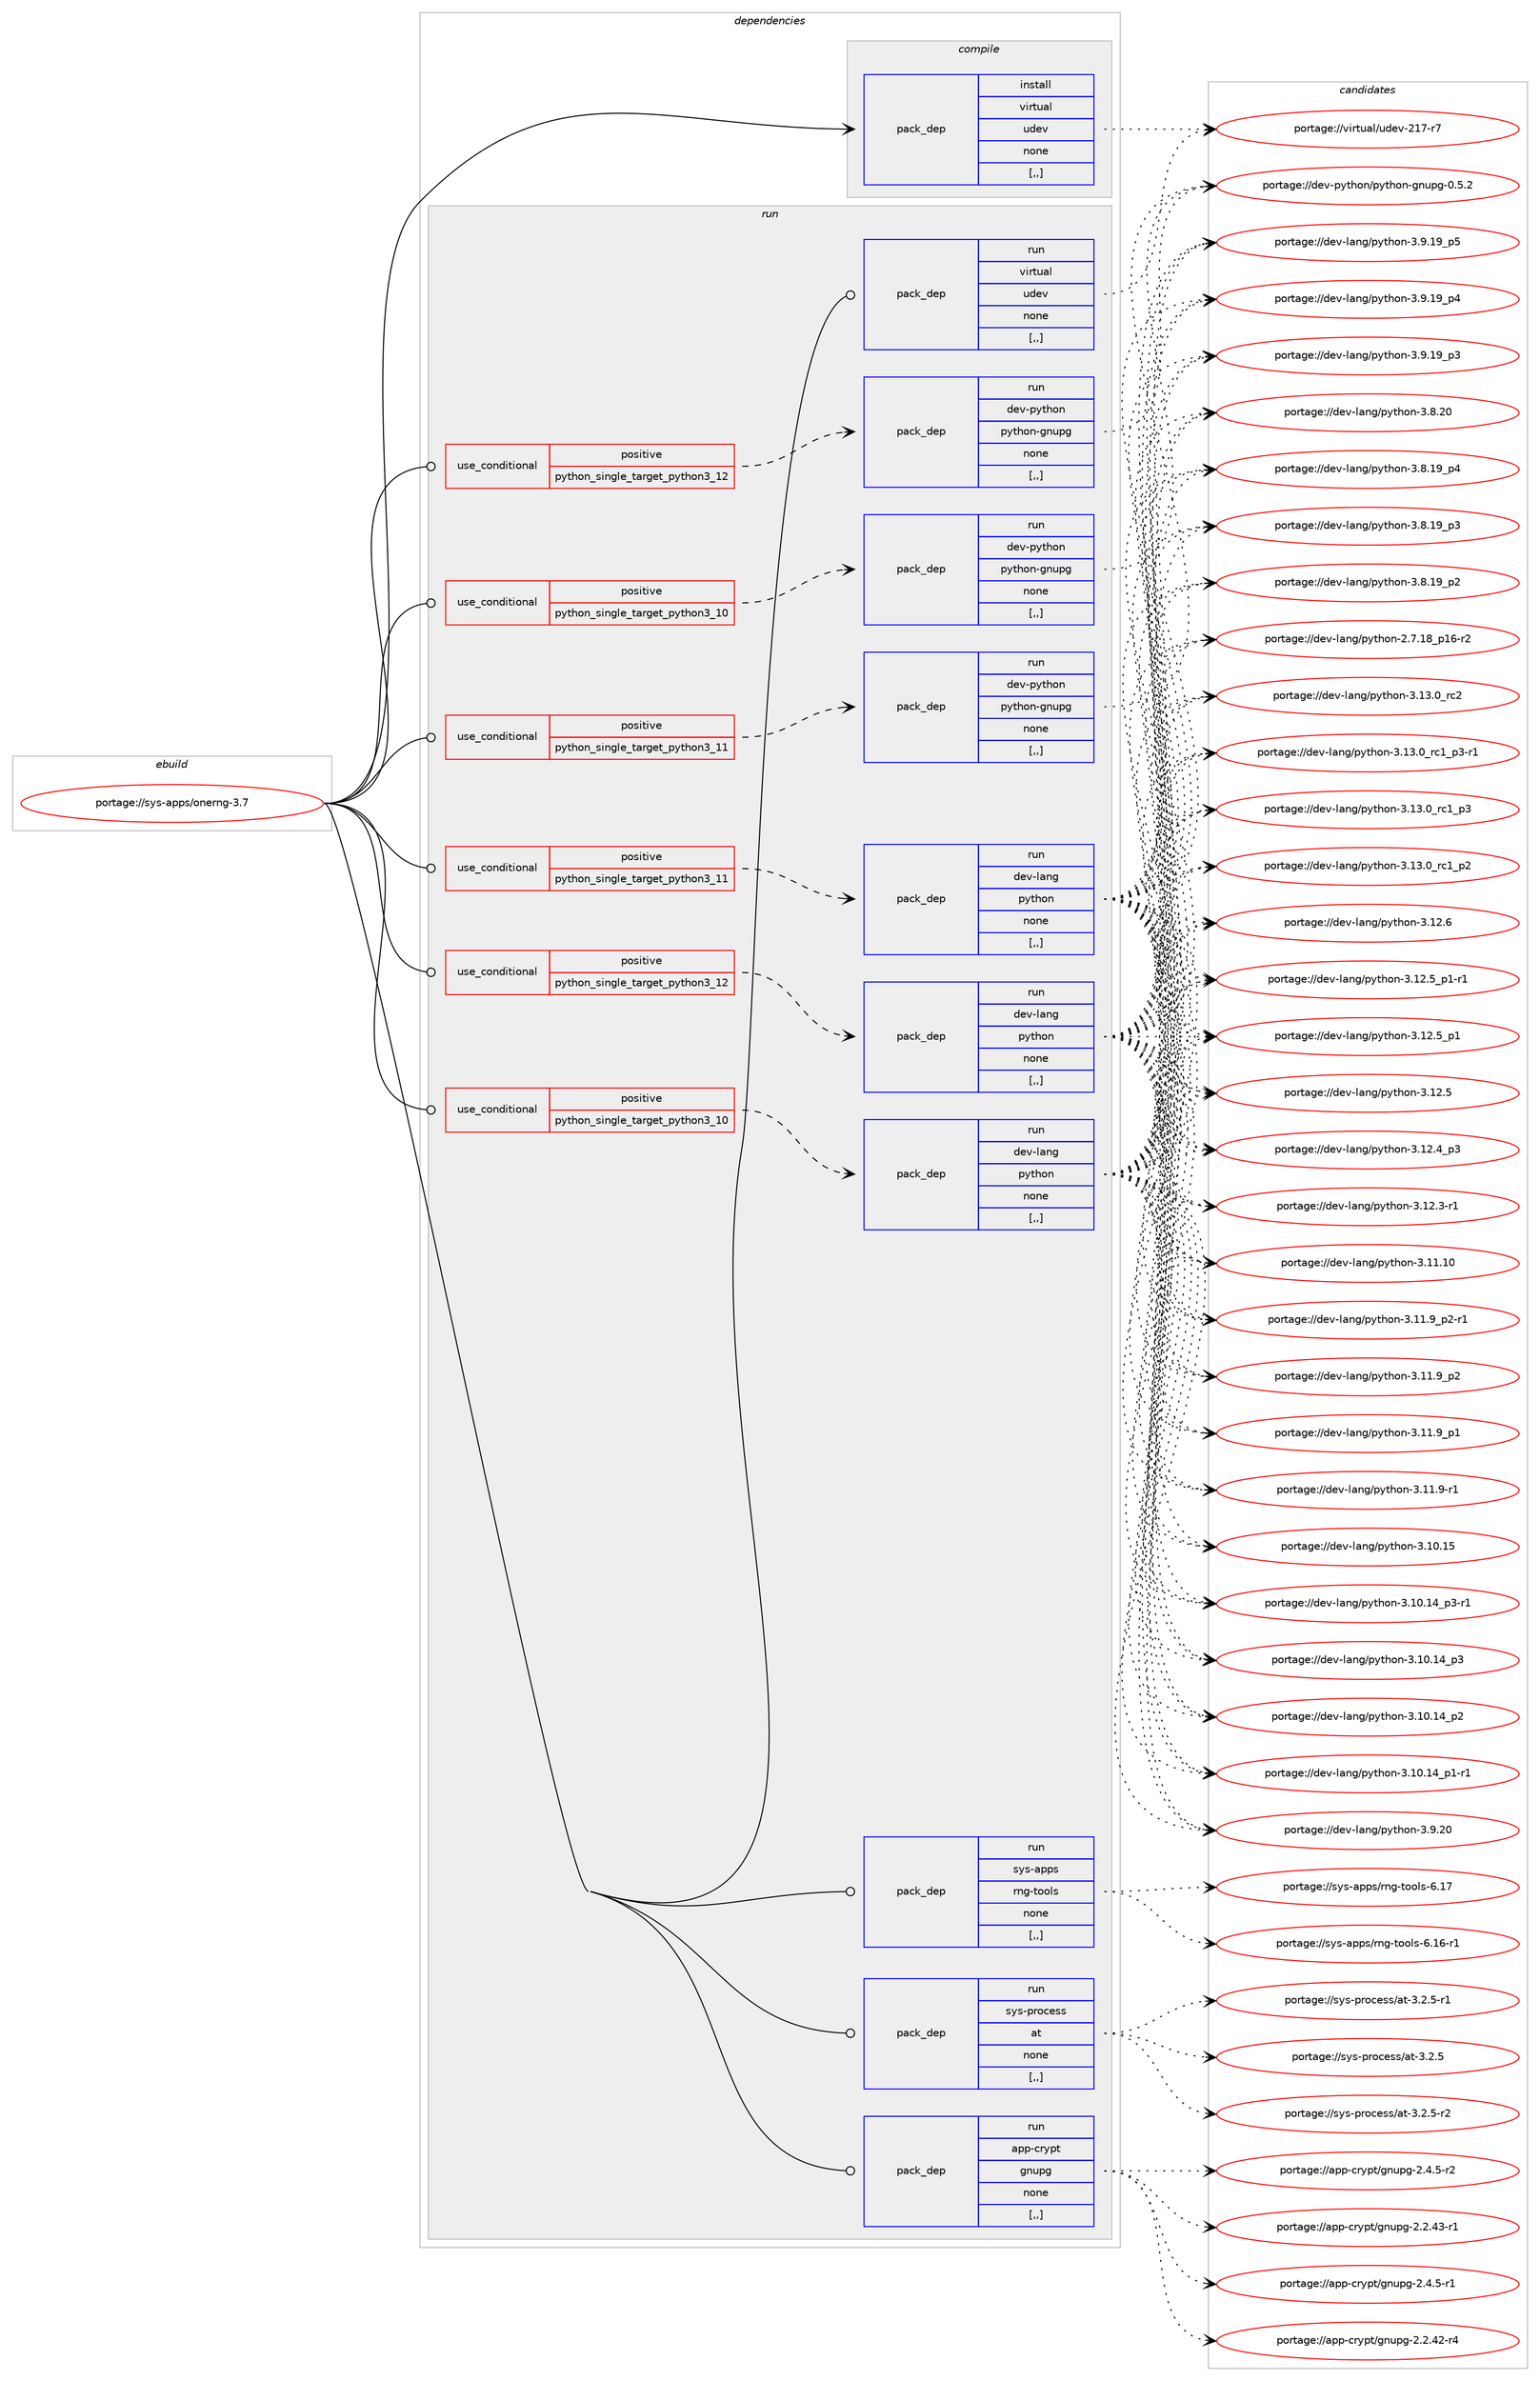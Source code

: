 digraph prolog {

# *************
# Graph options
# *************

newrank=true;
concentrate=true;
compound=true;
graph [rankdir=LR,fontname=Helvetica,fontsize=10,ranksep=1.5];#, ranksep=2.5, nodesep=0.2];
edge  [arrowhead=vee];
node  [fontname=Helvetica,fontsize=10];

# **********
# The ebuild
# **********

subgraph cluster_leftcol {
color=gray;
label=<<i>ebuild</i>>;
id [label="portage://sys-apps/onerng-3.7", color=red, width=4, href="../sys-apps/onerng-3.7.svg"];
}

# ****************
# The dependencies
# ****************

subgraph cluster_midcol {
color=gray;
label=<<i>dependencies</i>>;
subgraph cluster_compile {
fillcolor="#eeeeee";
style=filled;
label=<<i>compile</i>>;
subgraph pack679364 {
dependency931146 [label=<<TABLE BORDER="0" CELLBORDER="1" CELLSPACING="0" CELLPADDING="4" WIDTH="220"><TR><TD ROWSPAN="6" CELLPADDING="30">pack_dep</TD></TR><TR><TD WIDTH="110">install</TD></TR><TR><TD>virtual</TD></TR><TR><TD>udev</TD></TR><TR><TD>none</TD></TR><TR><TD>[,,]</TD></TR></TABLE>>, shape=none, color=blue];
}
id:e -> dependency931146:w [weight=20,style="solid",arrowhead="vee"];
}
subgraph cluster_compileandrun {
fillcolor="#eeeeee";
style=filled;
label=<<i>compile and run</i>>;
}
subgraph cluster_run {
fillcolor="#eeeeee";
style=filled;
label=<<i>run</i>>;
subgraph cond245117 {
dependency931147 [label=<<TABLE BORDER="0" CELLBORDER="1" CELLSPACING="0" CELLPADDING="4"><TR><TD ROWSPAN="3" CELLPADDING="10">use_conditional</TD></TR><TR><TD>positive</TD></TR><TR><TD>python_single_target_python3_10</TD></TR></TABLE>>, shape=none, color=red];
subgraph pack679365 {
dependency931148 [label=<<TABLE BORDER="0" CELLBORDER="1" CELLSPACING="0" CELLPADDING="4" WIDTH="220"><TR><TD ROWSPAN="6" CELLPADDING="30">pack_dep</TD></TR><TR><TD WIDTH="110">run</TD></TR><TR><TD>dev-lang</TD></TR><TR><TD>python</TD></TR><TR><TD>none</TD></TR><TR><TD>[,,]</TD></TR></TABLE>>, shape=none, color=blue];
}
dependency931147:e -> dependency931148:w [weight=20,style="dashed",arrowhead="vee"];
}
id:e -> dependency931147:w [weight=20,style="solid",arrowhead="odot"];
subgraph cond245118 {
dependency931149 [label=<<TABLE BORDER="0" CELLBORDER="1" CELLSPACING="0" CELLPADDING="4"><TR><TD ROWSPAN="3" CELLPADDING="10">use_conditional</TD></TR><TR><TD>positive</TD></TR><TR><TD>python_single_target_python3_10</TD></TR></TABLE>>, shape=none, color=red];
subgraph pack679366 {
dependency931150 [label=<<TABLE BORDER="0" CELLBORDER="1" CELLSPACING="0" CELLPADDING="4" WIDTH="220"><TR><TD ROWSPAN="6" CELLPADDING="30">pack_dep</TD></TR><TR><TD WIDTH="110">run</TD></TR><TR><TD>dev-python</TD></TR><TR><TD>python-gnupg</TD></TR><TR><TD>none</TD></TR><TR><TD>[,,]</TD></TR></TABLE>>, shape=none, color=blue];
}
dependency931149:e -> dependency931150:w [weight=20,style="dashed",arrowhead="vee"];
}
id:e -> dependency931149:w [weight=20,style="solid",arrowhead="odot"];
subgraph cond245119 {
dependency931151 [label=<<TABLE BORDER="0" CELLBORDER="1" CELLSPACING="0" CELLPADDING="4"><TR><TD ROWSPAN="3" CELLPADDING="10">use_conditional</TD></TR><TR><TD>positive</TD></TR><TR><TD>python_single_target_python3_11</TD></TR></TABLE>>, shape=none, color=red];
subgraph pack679367 {
dependency931152 [label=<<TABLE BORDER="0" CELLBORDER="1" CELLSPACING="0" CELLPADDING="4" WIDTH="220"><TR><TD ROWSPAN="6" CELLPADDING="30">pack_dep</TD></TR><TR><TD WIDTH="110">run</TD></TR><TR><TD>dev-lang</TD></TR><TR><TD>python</TD></TR><TR><TD>none</TD></TR><TR><TD>[,,]</TD></TR></TABLE>>, shape=none, color=blue];
}
dependency931151:e -> dependency931152:w [weight=20,style="dashed",arrowhead="vee"];
}
id:e -> dependency931151:w [weight=20,style="solid",arrowhead="odot"];
subgraph cond245120 {
dependency931153 [label=<<TABLE BORDER="0" CELLBORDER="1" CELLSPACING="0" CELLPADDING="4"><TR><TD ROWSPAN="3" CELLPADDING="10">use_conditional</TD></TR><TR><TD>positive</TD></TR><TR><TD>python_single_target_python3_11</TD></TR></TABLE>>, shape=none, color=red];
subgraph pack679368 {
dependency931154 [label=<<TABLE BORDER="0" CELLBORDER="1" CELLSPACING="0" CELLPADDING="4" WIDTH="220"><TR><TD ROWSPAN="6" CELLPADDING="30">pack_dep</TD></TR><TR><TD WIDTH="110">run</TD></TR><TR><TD>dev-python</TD></TR><TR><TD>python-gnupg</TD></TR><TR><TD>none</TD></TR><TR><TD>[,,]</TD></TR></TABLE>>, shape=none, color=blue];
}
dependency931153:e -> dependency931154:w [weight=20,style="dashed",arrowhead="vee"];
}
id:e -> dependency931153:w [weight=20,style="solid",arrowhead="odot"];
subgraph cond245121 {
dependency931155 [label=<<TABLE BORDER="0" CELLBORDER="1" CELLSPACING="0" CELLPADDING="4"><TR><TD ROWSPAN="3" CELLPADDING="10">use_conditional</TD></TR><TR><TD>positive</TD></TR><TR><TD>python_single_target_python3_12</TD></TR></TABLE>>, shape=none, color=red];
subgraph pack679369 {
dependency931156 [label=<<TABLE BORDER="0" CELLBORDER="1" CELLSPACING="0" CELLPADDING="4" WIDTH="220"><TR><TD ROWSPAN="6" CELLPADDING="30">pack_dep</TD></TR><TR><TD WIDTH="110">run</TD></TR><TR><TD>dev-lang</TD></TR><TR><TD>python</TD></TR><TR><TD>none</TD></TR><TR><TD>[,,]</TD></TR></TABLE>>, shape=none, color=blue];
}
dependency931155:e -> dependency931156:w [weight=20,style="dashed",arrowhead="vee"];
}
id:e -> dependency931155:w [weight=20,style="solid",arrowhead="odot"];
subgraph cond245122 {
dependency931157 [label=<<TABLE BORDER="0" CELLBORDER="1" CELLSPACING="0" CELLPADDING="4"><TR><TD ROWSPAN="3" CELLPADDING="10">use_conditional</TD></TR><TR><TD>positive</TD></TR><TR><TD>python_single_target_python3_12</TD></TR></TABLE>>, shape=none, color=red];
subgraph pack679370 {
dependency931158 [label=<<TABLE BORDER="0" CELLBORDER="1" CELLSPACING="0" CELLPADDING="4" WIDTH="220"><TR><TD ROWSPAN="6" CELLPADDING="30">pack_dep</TD></TR><TR><TD WIDTH="110">run</TD></TR><TR><TD>dev-python</TD></TR><TR><TD>python-gnupg</TD></TR><TR><TD>none</TD></TR><TR><TD>[,,]</TD></TR></TABLE>>, shape=none, color=blue];
}
dependency931157:e -> dependency931158:w [weight=20,style="dashed",arrowhead="vee"];
}
id:e -> dependency931157:w [weight=20,style="solid",arrowhead="odot"];
subgraph pack679371 {
dependency931159 [label=<<TABLE BORDER="0" CELLBORDER="1" CELLSPACING="0" CELLPADDING="4" WIDTH="220"><TR><TD ROWSPAN="6" CELLPADDING="30">pack_dep</TD></TR><TR><TD WIDTH="110">run</TD></TR><TR><TD>app-crypt</TD></TR><TR><TD>gnupg</TD></TR><TR><TD>none</TD></TR><TR><TD>[,,]</TD></TR></TABLE>>, shape=none, color=blue];
}
id:e -> dependency931159:w [weight=20,style="solid",arrowhead="odot"];
subgraph pack679372 {
dependency931160 [label=<<TABLE BORDER="0" CELLBORDER="1" CELLSPACING="0" CELLPADDING="4" WIDTH="220"><TR><TD ROWSPAN="6" CELLPADDING="30">pack_dep</TD></TR><TR><TD WIDTH="110">run</TD></TR><TR><TD>sys-apps</TD></TR><TR><TD>rng-tools</TD></TR><TR><TD>none</TD></TR><TR><TD>[,,]</TD></TR></TABLE>>, shape=none, color=blue];
}
id:e -> dependency931160:w [weight=20,style="solid",arrowhead="odot"];
subgraph pack679373 {
dependency931161 [label=<<TABLE BORDER="0" CELLBORDER="1" CELLSPACING="0" CELLPADDING="4" WIDTH="220"><TR><TD ROWSPAN="6" CELLPADDING="30">pack_dep</TD></TR><TR><TD WIDTH="110">run</TD></TR><TR><TD>sys-process</TD></TR><TR><TD>at</TD></TR><TR><TD>none</TD></TR><TR><TD>[,,]</TD></TR></TABLE>>, shape=none, color=blue];
}
id:e -> dependency931161:w [weight=20,style="solid",arrowhead="odot"];
subgraph pack679374 {
dependency931162 [label=<<TABLE BORDER="0" CELLBORDER="1" CELLSPACING="0" CELLPADDING="4" WIDTH="220"><TR><TD ROWSPAN="6" CELLPADDING="30">pack_dep</TD></TR><TR><TD WIDTH="110">run</TD></TR><TR><TD>virtual</TD></TR><TR><TD>udev</TD></TR><TR><TD>none</TD></TR><TR><TD>[,,]</TD></TR></TABLE>>, shape=none, color=blue];
}
id:e -> dependency931162:w [weight=20,style="solid",arrowhead="odot"];
}
}

# **************
# The candidates
# **************

subgraph cluster_choices {
rank=same;
color=gray;
label=<<i>candidates</i>>;

subgraph choice679364 {
color=black;
nodesep=1;
choice1181051141161179710847117100101118455049554511455 [label="portage://virtual/udev-217-r7", color=red, width=4,href="../virtual/udev-217-r7.svg"];
dependency931146:e -> choice1181051141161179710847117100101118455049554511455:w [style=dotted,weight="100"];
}
subgraph choice679365 {
color=black;
nodesep=1;
choice10010111845108971101034711212111610411111045514649514648951149950 [label="portage://dev-lang/python-3.13.0_rc2", color=red, width=4,href="../dev-lang/python-3.13.0_rc2.svg"];
choice1001011184510897110103471121211161041111104551464951464895114994995112514511449 [label="portage://dev-lang/python-3.13.0_rc1_p3-r1", color=red, width=4,href="../dev-lang/python-3.13.0_rc1_p3-r1.svg"];
choice100101118451089711010347112121116104111110455146495146489511499499511251 [label="portage://dev-lang/python-3.13.0_rc1_p3", color=red, width=4,href="../dev-lang/python-3.13.0_rc1_p3.svg"];
choice100101118451089711010347112121116104111110455146495146489511499499511250 [label="portage://dev-lang/python-3.13.0_rc1_p2", color=red, width=4,href="../dev-lang/python-3.13.0_rc1_p2.svg"];
choice10010111845108971101034711212111610411111045514649504654 [label="portage://dev-lang/python-3.12.6", color=red, width=4,href="../dev-lang/python-3.12.6.svg"];
choice1001011184510897110103471121211161041111104551464950465395112494511449 [label="portage://dev-lang/python-3.12.5_p1-r1", color=red, width=4,href="../dev-lang/python-3.12.5_p1-r1.svg"];
choice100101118451089711010347112121116104111110455146495046539511249 [label="portage://dev-lang/python-3.12.5_p1", color=red, width=4,href="../dev-lang/python-3.12.5_p1.svg"];
choice10010111845108971101034711212111610411111045514649504653 [label="portage://dev-lang/python-3.12.5", color=red, width=4,href="../dev-lang/python-3.12.5.svg"];
choice100101118451089711010347112121116104111110455146495046529511251 [label="portage://dev-lang/python-3.12.4_p3", color=red, width=4,href="../dev-lang/python-3.12.4_p3.svg"];
choice100101118451089711010347112121116104111110455146495046514511449 [label="portage://dev-lang/python-3.12.3-r1", color=red, width=4,href="../dev-lang/python-3.12.3-r1.svg"];
choice1001011184510897110103471121211161041111104551464949464948 [label="portage://dev-lang/python-3.11.10", color=red, width=4,href="../dev-lang/python-3.11.10.svg"];
choice1001011184510897110103471121211161041111104551464949465795112504511449 [label="portage://dev-lang/python-3.11.9_p2-r1", color=red, width=4,href="../dev-lang/python-3.11.9_p2-r1.svg"];
choice100101118451089711010347112121116104111110455146494946579511250 [label="portage://dev-lang/python-3.11.9_p2", color=red, width=4,href="../dev-lang/python-3.11.9_p2.svg"];
choice100101118451089711010347112121116104111110455146494946579511249 [label="portage://dev-lang/python-3.11.9_p1", color=red, width=4,href="../dev-lang/python-3.11.9_p1.svg"];
choice100101118451089711010347112121116104111110455146494946574511449 [label="portage://dev-lang/python-3.11.9-r1", color=red, width=4,href="../dev-lang/python-3.11.9-r1.svg"];
choice1001011184510897110103471121211161041111104551464948464953 [label="portage://dev-lang/python-3.10.15", color=red, width=4,href="../dev-lang/python-3.10.15.svg"];
choice100101118451089711010347112121116104111110455146494846495295112514511449 [label="portage://dev-lang/python-3.10.14_p3-r1", color=red, width=4,href="../dev-lang/python-3.10.14_p3-r1.svg"];
choice10010111845108971101034711212111610411111045514649484649529511251 [label="portage://dev-lang/python-3.10.14_p3", color=red, width=4,href="../dev-lang/python-3.10.14_p3.svg"];
choice10010111845108971101034711212111610411111045514649484649529511250 [label="portage://dev-lang/python-3.10.14_p2", color=red, width=4,href="../dev-lang/python-3.10.14_p2.svg"];
choice100101118451089711010347112121116104111110455146494846495295112494511449 [label="portage://dev-lang/python-3.10.14_p1-r1", color=red, width=4,href="../dev-lang/python-3.10.14_p1-r1.svg"];
choice10010111845108971101034711212111610411111045514657465048 [label="portage://dev-lang/python-3.9.20", color=red, width=4,href="../dev-lang/python-3.9.20.svg"];
choice100101118451089711010347112121116104111110455146574649579511253 [label="portage://dev-lang/python-3.9.19_p5", color=red, width=4,href="../dev-lang/python-3.9.19_p5.svg"];
choice100101118451089711010347112121116104111110455146574649579511252 [label="portage://dev-lang/python-3.9.19_p4", color=red, width=4,href="../dev-lang/python-3.9.19_p4.svg"];
choice100101118451089711010347112121116104111110455146574649579511251 [label="portage://dev-lang/python-3.9.19_p3", color=red, width=4,href="../dev-lang/python-3.9.19_p3.svg"];
choice10010111845108971101034711212111610411111045514656465048 [label="portage://dev-lang/python-3.8.20", color=red, width=4,href="../dev-lang/python-3.8.20.svg"];
choice100101118451089711010347112121116104111110455146564649579511252 [label="portage://dev-lang/python-3.8.19_p4", color=red, width=4,href="../dev-lang/python-3.8.19_p4.svg"];
choice100101118451089711010347112121116104111110455146564649579511251 [label="portage://dev-lang/python-3.8.19_p3", color=red, width=4,href="../dev-lang/python-3.8.19_p3.svg"];
choice100101118451089711010347112121116104111110455146564649579511250 [label="portage://dev-lang/python-3.8.19_p2", color=red, width=4,href="../dev-lang/python-3.8.19_p2.svg"];
choice100101118451089711010347112121116104111110455046554649569511249544511450 [label="portage://dev-lang/python-2.7.18_p16-r2", color=red, width=4,href="../dev-lang/python-2.7.18_p16-r2.svg"];
dependency931148:e -> choice10010111845108971101034711212111610411111045514649514648951149950:w [style=dotted,weight="100"];
dependency931148:e -> choice1001011184510897110103471121211161041111104551464951464895114994995112514511449:w [style=dotted,weight="100"];
dependency931148:e -> choice100101118451089711010347112121116104111110455146495146489511499499511251:w [style=dotted,weight="100"];
dependency931148:e -> choice100101118451089711010347112121116104111110455146495146489511499499511250:w [style=dotted,weight="100"];
dependency931148:e -> choice10010111845108971101034711212111610411111045514649504654:w [style=dotted,weight="100"];
dependency931148:e -> choice1001011184510897110103471121211161041111104551464950465395112494511449:w [style=dotted,weight="100"];
dependency931148:e -> choice100101118451089711010347112121116104111110455146495046539511249:w [style=dotted,weight="100"];
dependency931148:e -> choice10010111845108971101034711212111610411111045514649504653:w [style=dotted,weight="100"];
dependency931148:e -> choice100101118451089711010347112121116104111110455146495046529511251:w [style=dotted,weight="100"];
dependency931148:e -> choice100101118451089711010347112121116104111110455146495046514511449:w [style=dotted,weight="100"];
dependency931148:e -> choice1001011184510897110103471121211161041111104551464949464948:w [style=dotted,weight="100"];
dependency931148:e -> choice1001011184510897110103471121211161041111104551464949465795112504511449:w [style=dotted,weight="100"];
dependency931148:e -> choice100101118451089711010347112121116104111110455146494946579511250:w [style=dotted,weight="100"];
dependency931148:e -> choice100101118451089711010347112121116104111110455146494946579511249:w [style=dotted,weight="100"];
dependency931148:e -> choice100101118451089711010347112121116104111110455146494946574511449:w [style=dotted,weight="100"];
dependency931148:e -> choice1001011184510897110103471121211161041111104551464948464953:w [style=dotted,weight="100"];
dependency931148:e -> choice100101118451089711010347112121116104111110455146494846495295112514511449:w [style=dotted,weight="100"];
dependency931148:e -> choice10010111845108971101034711212111610411111045514649484649529511251:w [style=dotted,weight="100"];
dependency931148:e -> choice10010111845108971101034711212111610411111045514649484649529511250:w [style=dotted,weight="100"];
dependency931148:e -> choice100101118451089711010347112121116104111110455146494846495295112494511449:w [style=dotted,weight="100"];
dependency931148:e -> choice10010111845108971101034711212111610411111045514657465048:w [style=dotted,weight="100"];
dependency931148:e -> choice100101118451089711010347112121116104111110455146574649579511253:w [style=dotted,weight="100"];
dependency931148:e -> choice100101118451089711010347112121116104111110455146574649579511252:w [style=dotted,weight="100"];
dependency931148:e -> choice100101118451089711010347112121116104111110455146574649579511251:w [style=dotted,weight="100"];
dependency931148:e -> choice10010111845108971101034711212111610411111045514656465048:w [style=dotted,weight="100"];
dependency931148:e -> choice100101118451089711010347112121116104111110455146564649579511252:w [style=dotted,weight="100"];
dependency931148:e -> choice100101118451089711010347112121116104111110455146564649579511251:w [style=dotted,weight="100"];
dependency931148:e -> choice100101118451089711010347112121116104111110455146564649579511250:w [style=dotted,weight="100"];
dependency931148:e -> choice100101118451089711010347112121116104111110455046554649569511249544511450:w [style=dotted,weight="100"];
}
subgraph choice679366 {
color=black;
nodesep=1;
choice100101118451121211161041111104711212111610411111045103110117112103454846534650 [label="portage://dev-python/python-gnupg-0.5.2", color=red, width=4,href="../dev-python/python-gnupg-0.5.2.svg"];
dependency931150:e -> choice100101118451121211161041111104711212111610411111045103110117112103454846534650:w [style=dotted,weight="100"];
}
subgraph choice679367 {
color=black;
nodesep=1;
choice10010111845108971101034711212111610411111045514649514648951149950 [label="portage://dev-lang/python-3.13.0_rc2", color=red, width=4,href="../dev-lang/python-3.13.0_rc2.svg"];
choice1001011184510897110103471121211161041111104551464951464895114994995112514511449 [label="portage://dev-lang/python-3.13.0_rc1_p3-r1", color=red, width=4,href="../dev-lang/python-3.13.0_rc1_p3-r1.svg"];
choice100101118451089711010347112121116104111110455146495146489511499499511251 [label="portage://dev-lang/python-3.13.0_rc1_p3", color=red, width=4,href="../dev-lang/python-3.13.0_rc1_p3.svg"];
choice100101118451089711010347112121116104111110455146495146489511499499511250 [label="portage://dev-lang/python-3.13.0_rc1_p2", color=red, width=4,href="../dev-lang/python-3.13.0_rc1_p2.svg"];
choice10010111845108971101034711212111610411111045514649504654 [label="portage://dev-lang/python-3.12.6", color=red, width=4,href="../dev-lang/python-3.12.6.svg"];
choice1001011184510897110103471121211161041111104551464950465395112494511449 [label="portage://dev-lang/python-3.12.5_p1-r1", color=red, width=4,href="../dev-lang/python-3.12.5_p1-r1.svg"];
choice100101118451089711010347112121116104111110455146495046539511249 [label="portage://dev-lang/python-3.12.5_p1", color=red, width=4,href="../dev-lang/python-3.12.5_p1.svg"];
choice10010111845108971101034711212111610411111045514649504653 [label="portage://dev-lang/python-3.12.5", color=red, width=4,href="../dev-lang/python-3.12.5.svg"];
choice100101118451089711010347112121116104111110455146495046529511251 [label="portage://dev-lang/python-3.12.4_p3", color=red, width=4,href="../dev-lang/python-3.12.4_p3.svg"];
choice100101118451089711010347112121116104111110455146495046514511449 [label="portage://dev-lang/python-3.12.3-r1", color=red, width=4,href="../dev-lang/python-3.12.3-r1.svg"];
choice1001011184510897110103471121211161041111104551464949464948 [label="portage://dev-lang/python-3.11.10", color=red, width=4,href="../dev-lang/python-3.11.10.svg"];
choice1001011184510897110103471121211161041111104551464949465795112504511449 [label="portage://dev-lang/python-3.11.9_p2-r1", color=red, width=4,href="../dev-lang/python-3.11.9_p2-r1.svg"];
choice100101118451089711010347112121116104111110455146494946579511250 [label="portage://dev-lang/python-3.11.9_p2", color=red, width=4,href="../dev-lang/python-3.11.9_p2.svg"];
choice100101118451089711010347112121116104111110455146494946579511249 [label="portage://dev-lang/python-3.11.9_p1", color=red, width=4,href="../dev-lang/python-3.11.9_p1.svg"];
choice100101118451089711010347112121116104111110455146494946574511449 [label="portage://dev-lang/python-3.11.9-r1", color=red, width=4,href="../dev-lang/python-3.11.9-r1.svg"];
choice1001011184510897110103471121211161041111104551464948464953 [label="portage://dev-lang/python-3.10.15", color=red, width=4,href="../dev-lang/python-3.10.15.svg"];
choice100101118451089711010347112121116104111110455146494846495295112514511449 [label="portage://dev-lang/python-3.10.14_p3-r1", color=red, width=4,href="../dev-lang/python-3.10.14_p3-r1.svg"];
choice10010111845108971101034711212111610411111045514649484649529511251 [label="portage://dev-lang/python-3.10.14_p3", color=red, width=4,href="../dev-lang/python-3.10.14_p3.svg"];
choice10010111845108971101034711212111610411111045514649484649529511250 [label="portage://dev-lang/python-3.10.14_p2", color=red, width=4,href="../dev-lang/python-3.10.14_p2.svg"];
choice100101118451089711010347112121116104111110455146494846495295112494511449 [label="portage://dev-lang/python-3.10.14_p1-r1", color=red, width=4,href="../dev-lang/python-3.10.14_p1-r1.svg"];
choice10010111845108971101034711212111610411111045514657465048 [label="portage://dev-lang/python-3.9.20", color=red, width=4,href="../dev-lang/python-3.9.20.svg"];
choice100101118451089711010347112121116104111110455146574649579511253 [label="portage://dev-lang/python-3.9.19_p5", color=red, width=4,href="../dev-lang/python-3.9.19_p5.svg"];
choice100101118451089711010347112121116104111110455146574649579511252 [label="portage://dev-lang/python-3.9.19_p4", color=red, width=4,href="../dev-lang/python-3.9.19_p4.svg"];
choice100101118451089711010347112121116104111110455146574649579511251 [label="portage://dev-lang/python-3.9.19_p3", color=red, width=4,href="../dev-lang/python-3.9.19_p3.svg"];
choice10010111845108971101034711212111610411111045514656465048 [label="portage://dev-lang/python-3.8.20", color=red, width=4,href="../dev-lang/python-3.8.20.svg"];
choice100101118451089711010347112121116104111110455146564649579511252 [label="portage://dev-lang/python-3.8.19_p4", color=red, width=4,href="../dev-lang/python-3.8.19_p4.svg"];
choice100101118451089711010347112121116104111110455146564649579511251 [label="portage://dev-lang/python-3.8.19_p3", color=red, width=4,href="../dev-lang/python-3.8.19_p3.svg"];
choice100101118451089711010347112121116104111110455146564649579511250 [label="portage://dev-lang/python-3.8.19_p2", color=red, width=4,href="../dev-lang/python-3.8.19_p2.svg"];
choice100101118451089711010347112121116104111110455046554649569511249544511450 [label="portage://dev-lang/python-2.7.18_p16-r2", color=red, width=4,href="../dev-lang/python-2.7.18_p16-r2.svg"];
dependency931152:e -> choice10010111845108971101034711212111610411111045514649514648951149950:w [style=dotted,weight="100"];
dependency931152:e -> choice1001011184510897110103471121211161041111104551464951464895114994995112514511449:w [style=dotted,weight="100"];
dependency931152:e -> choice100101118451089711010347112121116104111110455146495146489511499499511251:w [style=dotted,weight="100"];
dependency931152:e -> choice100101118451089711010347112121116104111110455146495146489511499499511250:w [style=dotted,weight="100"];
dependency931152:e -> choice10010111845108971101034711212111610411111045514649504654:w [style=dotted,weight="100"];
dependency931152:e -> choice1001011184510897110103471121211161041111104551464950465395112494511449:w [style=dotted,weight="100"];
dependency931152:e -> choice100101118451089711010347112121116104111110455146495046539511249:w [style=dotted,weight="100"];
dependency931152:e -> choice10010111845108971101034711212111610411111045514649504653:w [style=dotted,weight="100"];
dependency931152:e -> choice100101118451089711010347112121116104111110455146495046529511251:w [style=dotted,weight="100"];
dependency931152:e -> choice100101118451089711010347112121116104111110455146495046514511449:w [style=dotted,weight="100"];
dependency931152:e -> choice1001011184510897110103471121211161041111104551464949464948:w [style=dotted,weight="100"];
dependency931152:e -> choice1001011184510897110103471121211161041111104551464949465795112504511449:w [style=dotted,weight="100"];
dependency931152:e -> choice100101118451089711010347112121116104111110455146494946579511250:w [style=dotted,weight="100"];
dependency931152:e -> choice100101118451089711010347112121116104111110455146494946579511249:w [style=dotted,weight="100"];
dependency931152:e -> choice100101118451089711010347112121116104111110455146494946574511449:w [style=dotted,weight="100"];
dependency931152:e -> choice1001011184510897110103471121211161041111104551464948464953:w [style=dotted,weight="100"];
dependency931152:e -> choice100101118451089711010347112121116104111110455146494846495295112514511449:w [style=dotted,weight="100"];
dependency931152:e -> choice10010111845108971101034711212111610411111045514649484649529511251:w [style=dotted,weight="100"];
dependency931152:e -> choice10010111845108971101034711212111610411111045514649484649529511250:w [style=dotted,weight="100"];
dependency931152:e -> choice100101118451089711010347112121116104111110455146494846495295112494511449:w [style=dotted,weight="100"];
dependency931152:e -> choice10010111845108971101034711212111610411111045514657465048:w [style=dotted,weight="100"];
dependency931152:e -> choice100101118451089711010347112121116104111110455146574649579511253:w [style=dotted,weight="100"];
dependency931152:e -> choice100101118451089711010347112121116104111110455146574649579511252:w [style=dotted,weight="100"];
dependency931152:e -> choice100101118451089711010347112121116104111110455146574649579511251:w [style=dotted,weight="100"];
dependency931152:e -> choice10010111845108971101034711212111610411111045514656465048:w [style=dotted,weight="100"];
dependency931152:e -> choice100101118451089711010347112121116104111110455146564649579511252:w [style=dotted,weight="100"];
dependency931152:e -> choice100101118451089711010347112121116104111110455146564649579511251:w [style=dotted,weight="100"];
dependency931152:e -> choice100101118451089711010347112121116104111110455146564649579511250:w [style=dotted,weight="100"];
dependency931152:e -> choice100101118451089711010347112121116104111110455046554649569511249544511450:w [style=dotted,weight="100"];
}
subgraph choice679368 {
color=black;
nodesep=1;
choice100101118451121211161041111104711212111610411111045103110117112103454846534650 [label="portage://dev-python/python-gnupg-0.5.2", color=red, width=4,href="../dev-python/python-gnupg-0.5.2.svg"];
dependency931154:e -> choice100101118451121211161041111104711212111610411111045103110117112103454846534650:w [style=dotted,weight="100"];
}
subgraph choice679369 {
color=black;
nodesep=1;
choice10010111845108971101034711212111610411111045514649514648951149950 [label="portage://dev-lang/python-3.13.0_rc2", color=red, width=4,href="../dev-lang/python-3.13.0_rc2.svg"];
choice1001011184510897110103471121211161041111104551464951464895114994995112514511449 [label="portage://dev-lang/python-3.13.0_rc1_p3-r1", color=red, width=4,href="../dev-lang/python-3.13.0_rc1_p3-r1.svg"];
choice100101118451089711010347112121116104111110455146495146489511499499511251 [label="portage://dev-lang/python-3.13.0_rc1_p3", color=red, width=4,href="../dev-lang/python-3.13.0_rc1_p3.svg"];
choice100101118451089711010347112121116104111110455146495146489511499499511250 [label="portage://dev-lang/python-3.13.0_rc1_p2", color=red, width=4,href="../dev-lang/python-3.13.0_rc1_p2.svg"];
choice10010111845108971101034711212111610411111045514649504654 [label="portage://dev-lang/python-3.12.6", color=red, width=4,href="../dev-lang/python-3.12.6.svg"];
choice1001011184510897110103471121211161041111104551464950465395112494511449 [label="portage://dev-lang/python-3.12.5_p1-r1", color=red, width=4,href="../dev-lang/python-3.12.5_p1-r1.svg"];
choice100101118451089711010347112121116104111110455146495046539511249 [label="portage://dev-lang/python-3.12.5_p1", color=red, width=4,href="../dev-lang/python-3.12.5_p1.svg"];
choice10010111845108971101034711212111610411111045514649504653 [label="portage://dev-lang/python-3.12.5", color=red, width=4,href="../dev-lang/python-3.12.5.svg"];
choice100101118451089711010347112121116104111110455146495046529511251 [label="portage://dev-lang/python-3.12.4_p3", color=red, width=4,href="../dev-lang/python-3.12.4_p3.svg"];
choice100101118451089711010347112121116104111110455146495046514511449 [label="portage://dev-lang/python-3.12.3-r1", color=red, width=4,href="../dev-lang/python-3.12.3-r1.svg"];
choice1001011184510897110103471121211161041111104551464949464948 [label="portage://dev-lang/python-3.11.10", color=red, width=4,href="../dev-lang/python-3.11.10.svg"];
choice1001011184510897110103471121211161041111104551464949465795112504511449 [label="portage://dev-lang/python-3.11.9_p2-r1", color=red, width=4,href="../dev-lang/python-3.11.9_p2-r1.svg"];
choice100101118451089711010347112121116104111110455146494946579511250 [label="portage://dev-lang/python-3.11.9_p2", color=red, width=4,href="../dev-lang/python-3.11.9_p2.svg"];
choice100101118451089711010347112121116104111110455146494946579511249 [label="portage://dev-lang/python-3.11.9_p1", color=red, width=4,href="../dev-lang/python-3.11.9_p1.svg"];
choice100101118451089711010347112121116104111110455146494946574511449 [label="portage://dev-lang/python-3.11.9-r1", color=red, width=4,href="../dev-lang/python-3.11.9-r1.svg"];
choice1001011184510897110103471121211161041111104551464948464953 [label="portage://dev-lang/python-3.10.15", color=red, width=4,href="../dev-lang/python-3.10.15.svg"];
choice100101118451089711010347112121116104111110455146494846495295112514511449 [label="portage://dev-lang/python-3.10.14_p3-r1", color=red, width=4,href="../dev-lang/python-3.10.14_p3-r1.svg"];
choice10010111845108971101034711212111610411111045514649484649529511251 [label="portage://dev-lang/python-3.10.14_p3", color=red, width=4,href="../dev-lang/python-3.10.14_p3.svg"];
choice10010111845108971101034711212111610411111045514649484649529511250 [label="portage://dev-lang/python-3.10.14_p2", color=red, width=4,href="../dev-lang/python-3.10.14_p2.svg"];
choice100101118451089711010347112121116104111110455146494846495295112494511449 [label="portage://dev-lang/python-3.10.14_p1-r1", color=red, width=4,href="../dev-lang/python-3.10.14_p1-r1.svg"];
choice10010111845108971101034711212111610411111045514657465048 [label="portage://dev-lang/python-3.9.20", color=red, width=4,href="../dev-lang/python-3.9.20.svg"];
choice100101118451089711010347112121116104111110455146574649579511253 [label="portage://dev-lang/python-3.9.19_p5", color=red, width=4,href="../dev-lang/python-3.9.19_p5.svg"];
choice100101118451089711010347112121116104111110455146574649579511252 [label="portage://dev-lang/python-3.9.19_p4", color=red, width=4,href="../dev-lang/python-3.9.19_p4.svg"];
choice100101118451089711010347112121116104111110455146574649579511251 [label="portage://dev-lang/python-3.9.19_p3", color=red, width=4,href="../dev-lang/python-3.9.19_p3.svg"];
choice10010111845108971101034711212111610411111045514656465048 [label="portage://dev-lang/python-3.8.20", color=red, width=4,href="../dev-lang/python-3.8.20.svg"];
choice100101118451089711010347112121116104111110455146564649579511252 [label="portage://dev-lang/python-3.8.19_p4", color=red, width=4,href="../dev-lang/python-3.8.19_p4.svg"];
choice100101118451089711010347112121116104111110455146564649579511251 [label="portage://dev-lang/python-3.8.19_p3", color=red, width=4,href="../dev-lang/python-3.8.19_p3.svg"];
choice100101118451089711010347112121116104111110455146564649579511250 [label="portage://dev-lang/python-3.8.19_p2", color=red, width=4,href="../dev-lang/python-3.8.19_p2.svg"];
choice100101118451089711010347112121116104111110455046554649569511249544511450 [label="portage://dev-lang/python-2.7.18_p16-r2", color=red, width=4,href="../dev-lang/python-2.7.18_p16-r2.svg"];
dependency931156:e -> choice10010111845108971101034711212111610411111045514649514648951149950:w [style=dotted,weight="100"];
dependency931156:e -> choice1001011184510897110103471121211161041111104551464951464895114994995112514511449:w [style=dotted,weight="100"];
dependency931156:e -> choice100101118451089711010347112121116104111110455146495146489511499499511251:w [style=dotted,weight="100"];
dependency931156:e -> choice100101118451089711010347112121116104111110455146495146489511499499511250:w [style=dotted,weight="100"];
dependency931156:e -> choice10010111845108971101034711212111610411111045514649504654:w [style=dotted,weight="100"];
dependency931156:e -> choice1001011184510897110103471121211161041111104551464950465395112494511449:w [style=dotted,weight="100"];
dependency931156:e -> choice100101118451089711010347112121116104111110455146495046539511249:w [style=dotted,weight="100"];
dependency931156:e -> choice10010111845108971101034711212111610411111045514649504653:w [style=dotted,weight="100"];
dependency931156:e -> choice100101118451089711010347112121116104111110455146495046529511251:w [style=dotted,weight="100"];
dependency931156:e -> choice100101118451089711010347112121116104111110455146495046514511449:w [style=dotted,weight="100"];
dependency931156:e -> choice1001011184510897110103471121211161041111104551464949464948:w [style=dotted,weight="100"];
dependency931156:e -> choice1001011184510897110103471121211161041111104551464949465795112504511449:w [style=dotted,weight="100"];
dependency931156:e -> choice100101118451089711010347112121116104111110455146494946579511250:w [style=dotted,weight="100"];
dependency931156:e -> choice100101118451089711010347112121116104111110455146494946579511249:w [style=dotted,weight="100"];
dependency931156:e -> choice100101118451089711010347112121116104111110455146494946574511449:w [style=dotted,weight="100"];
dependency931156:e -> choice1001011184510897110103471121211161041111104551464948464953:w [style=dotted,weight="100"];
dependency931156:e -> choice100101118451089711010347112121116104111110455146494846495295112514511449:w [style=dotted,weight="100"];
dependency931156:e -> choice10010111845108971101034711212111610411111045514649484649529511251:w [style=dotted,weight="100"];
dependency931156:e -> choice10010111845108971101034711212111610411111045514649484649529511250:w [style=dotted,weight="100"];
dependency931156:e -> choice100101118451089711010347112121116104111110455146494846495295112494511449:w [style=dotted,weight="100"];
dependency931156:e -> choice10010111845108971101034711212111610411111045514657465048:w [style=dotted,weight="100"];
dependency931156:e -> choice100101118451089711010347112121116104111110455146574649579511253:w [style=dotted,weight="100"];
dependency931156:e -> choice100101118451089711010347112121116104111110455146574649579511252:w [style=dotted,weight="100"];
dependency931156:e -> choice100101118451089711010347112121116104111110455146574649579511251:w [style=dotted,weight="100"];
dependency931156:e -> choice10010111845108971101034711212111610411111045514656465048:w [style=dotted,weight="100"];
dependency931156:e -> choice100101118451089711010347112121116104111110455146564649579511252:w [style=dotted,weight="100"];
dependency931156:e -> choice100101118451089711010347112121116104111110455146564649579511251:w [style=dotted,weight="100"];
dependency931156:e -> choice100101118451089711010347112121116104111110455146564649579511250:w [style=dotted,weight="100"];
dependency931156:e -> choice100101118451089711010347112121116104111110455046554649569511249544511450:w [style=dotted,weight="100"];
}
subgraph choice679370 {
color=black;
nodesep=1;
choice100101118451121211161041111104711212111610411111045103110117112103454846534650 [label="portage://dev-python/python-gnupg-0.5.2", color=red, width=4,href="../dev-python/python-gnupg-0.5.2.svg"];
dependency931158:e -> choice100101118451121211161041111104711212111610411111045103110117112103454846534650:w [style=dotted,weight="100"];
}
subgraph choice679371 {
color=black;
nodesep=1;
choice971121124599114121112116471031101171121034550465246534511450 [label="portage://app-crypt/gnupg-2.4.5-r2", color=red, width=4,href="../app-crypt/gnupg-2.4.5-r2.svg"];
choice971121124599114121112116471031101171121034550465246534511449 [label="portage://app-crypt/gnupg-2.4.5-r1", color=red, width=4,href="../app-crypt/gnupg-2.4.5-r1.svg"];
choice97112112459911412111211647103110117112103455046504652514511449 [label="portage://app-crypt/gnupg-2.2.43-r1", color=red, width=4,href="../app-crypt/gnupg-2.2.43-r1.svg"];
choice97112112459911412111211647103110117112103455046504652504511452 [label="portage://app-crypt/gnupg-2.2.42-r4", color=red, width=4,href="../app-crypt/gnupg-2.2.42-r4.svg"];
dependency931159:e -> choice971121124599114121112116471031101171121034550465246534511450:w [style=dotted,weight="100"];
dependency931159:e -> choice971121124599114121112116471031101171121034550465246534511449:w [style=dotted,weight="100"];
dependency931159:e -> choice97112112459911412111211647103110117112103455046504652514511449:w [style=dotted,weight="100"];
dependency931159:e -> choice97112112459911412111211647103110117112103455046504652504511452:w [style=dotted,weight="100"];
}
subgraph choice679372 {
color=black;
nodesep=1;
choice115121115459711211211547114110103451161111111081154554464955 [label="portage://sys-apps/rng-tools-6.17", color=red, width=4,href="../sys-apps/rng-tools-6.17.svg"];
choice1151211154597112112115471141101034511611111110811545544649544511449 [label="portage://sys-apps/rng-tools-6.16-r1", color=red, width=4,href="../sys-apps/rng-tools-6.16-r1.svg"];
dependency931160:e -> choice115121115459711211211547114110103451161111111081154554464955:w [style=dotted,weight="100"];
dependency931160:e -> choice1151211154597112112115471141101034511611111110811545544649544511449:w [style=dotted,weight="100"];
}
subgraph choice679373 {
color=black;
nodesep=1;
choice115121115451121141119910111511547971164551465046534511450 [label="portage://sys-process/at-3.2.5-r2", color=red, width=4,href="../sys-process/at-3.2.5-r2.svg"];
choice115121115451121141119910111511547971164551465046534511449 [label="portage://sys-process/at-3.2.5-r1", color=red, width=4,href="../sys-process/at-3.2.5-r1.svg"];
choice11512111545112114111991011151154797116455146504653 [label="portage://sys-process/at-3.2.5", color=red, width=4,href="../sys-process/at-3.2.5.svg"];
dependency931161:e -> choice115121115451121141119910111511547971164551465046534511450:w [style=dotted,weight="100"];
dependency931161:e -> choice115121115451121141119910111511547971164551465046534511449:w [style=dotted,weight="100"];
dependency931161:e -> choice11512111545112114111991011151154797116455146504653:w [style=dotted,weight="100"];
}
subgraph choice679374 {
color=black;
nodesep=1;
choice1181051141161179710847117100101118455049554511455 [label="portage://virtual/udev-217-r7", color=red, width=4,href="../virtual/udev-217-r7.svg"];
dependency931162:e -> choice1181051141161179710847117100101118455049554511455:w [style=dotted,weight="100"];
}
}

}
